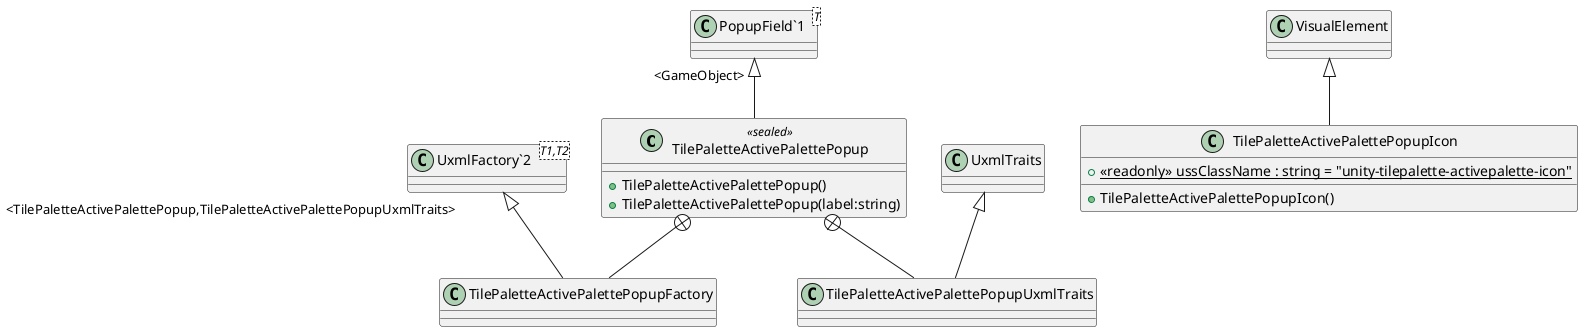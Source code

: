 @startuml
class TilePaletteActivePalettePopup <<sealed>> {
    + TilePaletteActivePalettePopup()
    + TilePaletteActivePalettePopup(label:string)
}
class TilePaletteActivePalettePopupIcon {
    + {static} <<readonly>> ussClassName : string = "unity-tilepalette-activepalette-icon"
    + TilePaletteActivePalettePopupIcon()
}
class "PopupField`1"<T> {
}
class TilePaletteActivePalettePopupFactory {
}
class TilePaletteActivePalettePopupUxmlTraits {
}
class "UxmlFactory`2"<T1,T2> {
}
"PopupField`1" "<GameObject>" <|-- TilePaletteActivePalettePopup
VisualElement <|-- TilePaletteActivePalettePopupIcon
TilePaletteActivePalettePopup +-- TilePaletteActivePalettePopupFactory
"UxmlFactory`2" "<TilePaletteActivePalettePopup,TilePaletteActivePalettePopupUxmlTraits>" <|-- TilePaletteActivePalettePopupFactory
TilePaletteActivePalettePopup +-- TilePaletteActivePalettePopupUxmlTraits
UxmlTraits <|-- TilePaletteActivePalettePopupUxmlTraits
@enduml
